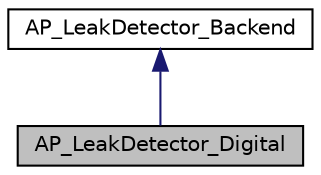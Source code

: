 digraph "AP_LeakDetector_Digital"
{
 // INTERACTIVE_SVG=YES
  edge [fontname="Helvetica",fontsize="10",labelfontname="Helvetica",labelfontsize="10"];
  node [fontname="Helvetica",fontsize="10",shape=record];
  Node1 [label="AP_LeakDetector_Digital",height=0.2,width=0.4,color="black", fillcolor="grey75", style="filled", fontcolor="black"];
  Node2 -> Node1 [dir="back",color="midnightblue",fontsize="10",style="solid",fontname="Helvetica"];
  Node2 [label="AP_LeakDetector_Backend",height=0.2,width=0.4,color="black", fillcolor="white", style="filled",URL="$classAP__LeakDetector__Backend.html"];
}
